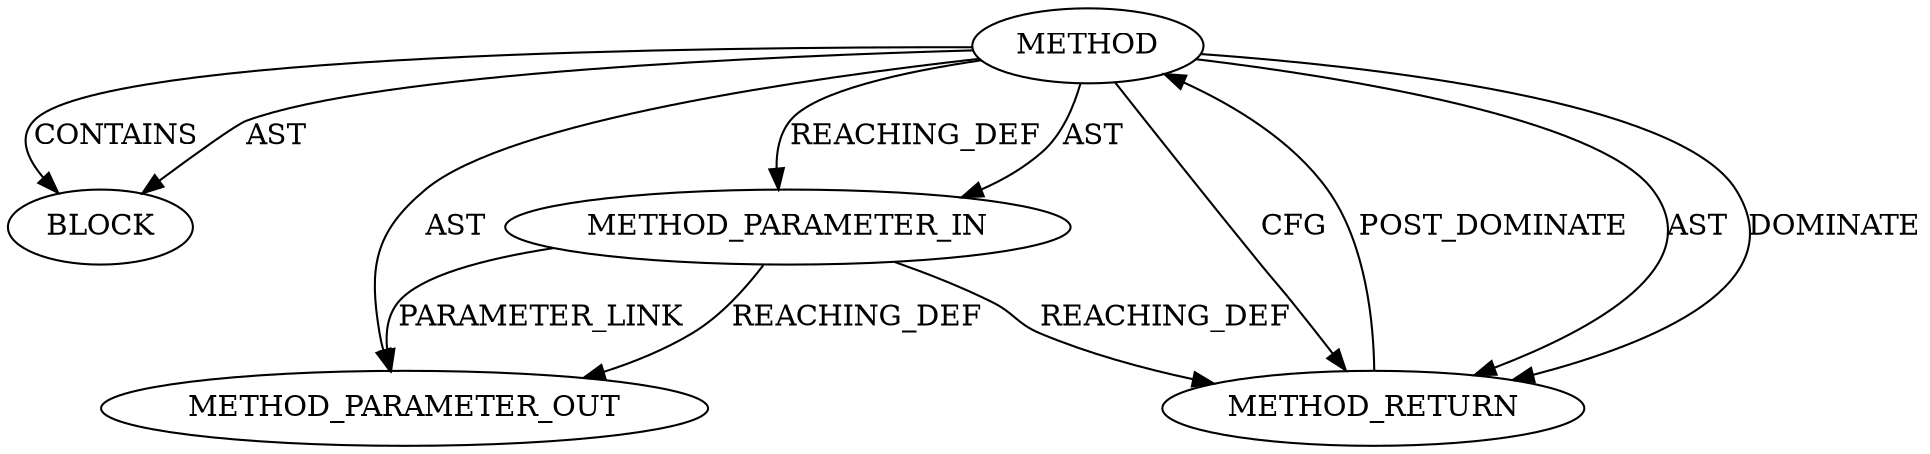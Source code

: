 digraph {
  20255 [label=BLOCK ORDER=1 ARGUMENT_INDEX=1 CODE="<empty>" TYPE_FULL_NAME="ANY"]
  20254 [label=METHOD_PARAMETER_IN ORDER=1 CODE="p1" IS_VARIADIC=false TYPE_FULL_NAME="ANY" EVALUATION_STRATEGY="BY_VALUE" INDEX=1 NAME="p1"]
  20256 [label=METHOD_RETURN ORDER=2 CODE="RET" TYPE_FULL_NAME="ANY" EVALUATION_STRATEGY="BY_VALUE"]
  22110 [label=METHOD_PARAMETER_OUT ORDER=1 CODE="p1" IS_VARIADIC=false TYPE_FULL_NAME="ANY" EVALUATION_STRATEGY="BY_VALUE" INDEX=1 NAME="p1"]
  20253 [label=METHOD AST_PARENT_TYPE="NAMESPACE_BLOCK" AST_PARENT_FULL_NAME="<global>" ORDER=0 CODE="<empty>" FULL_NAME="<operator>.preDecrement" IS_EXTERNAL=true FILENAME="<empty>" SIGNATURE="" NAME="<operator>.preDecrement"]
  20253 -> 20255 [label=CONTAINS ]
  20253 -> 20255 [label=AST ]
  20254 -> 22110 [label=REACHING_DEF VARIABLE="p1"]
  20253 -> 20256 [label=CFG ]
  20253 -> 20254 [label=REACHING_DEF VARIABLE=""]
  20254 -> 22110 [label=PARAMETER_LINK ]
  20253 -> 22110 [label=AST ]
  20253 -> 20256 [label=AST ]
  20253 -> 20256 [label=DOMINATE ]
  20253 -> 20254 [label=AST ]
  20256 -> 20253 [label=POST_DOMINATE ]
  20254 -> 20256 [label=REACHING_DEF VARIABLE="p1"]
}
